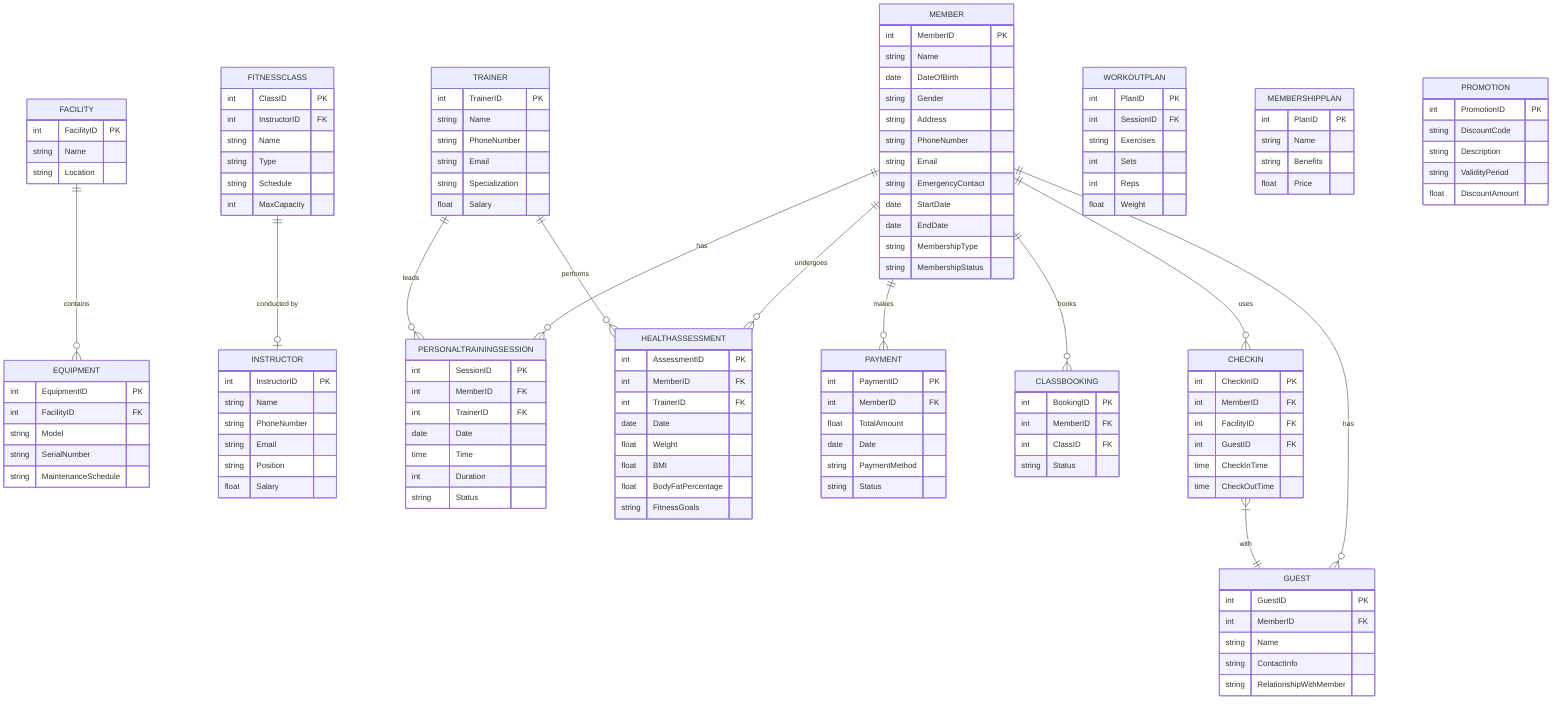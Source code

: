 erDiagram

MEMBER {
    int MemberID PK
    string Name
    date DateOfBirth
    string Gender
    string Address
    string PhoneNumber
    string Email
    string EmergencyContact
    date StartDate
    date EndDate
    string MembershipType
    string MembershipStatus
}

GUEST {
    int GuestID PK
    int MemberID FK
    string Name
    string ContactInfo
    string RelationshipWithMember
}

FACILITY {
    int FacilityID PK
    string Name
    string Location
}

EQUIPMENT {
    int EquipmentID PK
    int FacilityID FK
    string Model
    string SerialNumber
    string MaintenanceSchedule
}

FITNESSCLASS {
    int ClassID PK
    int InstructorID FK
    string Name
    string Type
    string Schedule
    int MaxCapacity
}

INSTRUCTOR {
    int InstructorID PK
    string Name
    string PhoneNumber
    string Email
    string Position
    float Salary
}

TRAINER {
    int TrainerID PK
    string Name
    string PhoneNumber
    string Email
    string Specialization
    float Salary
}

PERSONALTRAININGSESSION {
    int SessionID PK
    int MemberID FK
    int TrainerID FK
    date Date
    time Time
    int Duration
    string Status
}

WORKOUTPLAN {
    int PlanID PK
    int SessionID FK
    string Exercises
    int Sets
    int Reps
    float Weight
}

HEALTHASSESSMENT {
    int AssessmentID PK
    int MemberID FK
    int TrainerID FK
    date Date
    float Weight
    float BMI
    float BodyFatPercentage
    string FitnessGoals
}

PAYMENT {
    int PaymentID PK
    int MemberID FK
    float TotalAmount
    date Date
    string PaymentMethod
    string Status
}

MEMBERSHIPPLAN {
    int PlanID PK
    string Name
    string Benefits
    float Price
}

CLASSBOOKING {
    int BookingID PK
    int MemberID FK
    int ClassID FK
    string Status
}

CHECKIN {
    int CheckInID PK
    int MemberID FK
    int FacilityID FK
    int GuestID FK
    time CheckInTime
    time CheckOutTime
}

PROMOTION {
    int PromotionID PK
    string DiscountCode
    string Description
    string ValidityPeriod
    float DiscountAmount
}

%% Relationships

MEMBER ||--o{ GUEST : "has"
MEMBER ||--o{ CLASSBOOKING : "books"
MEMBER ||--o{ PERSONALTRAININGSESSION : "has"
MEMBER ||--o{ PAYMENT : "makes"
MEMBER ||--o{ CHECKIN : "uses"
MEMBER ||--o{ HEALTHASSESSMENT : "undergoes"
FACILITY ||--o{ EQUIPMENT : "contains"
FITNESSCLASS ||--o| INSTRUCTOR : "conducted by"
TRAINER ||--o{ PERSONALTRAININGSESSION : "leads"
TRAINER ||--o{ HEALTHASSESSMENT : "performs"
CHECKIN }|--|| GUEST : "with"